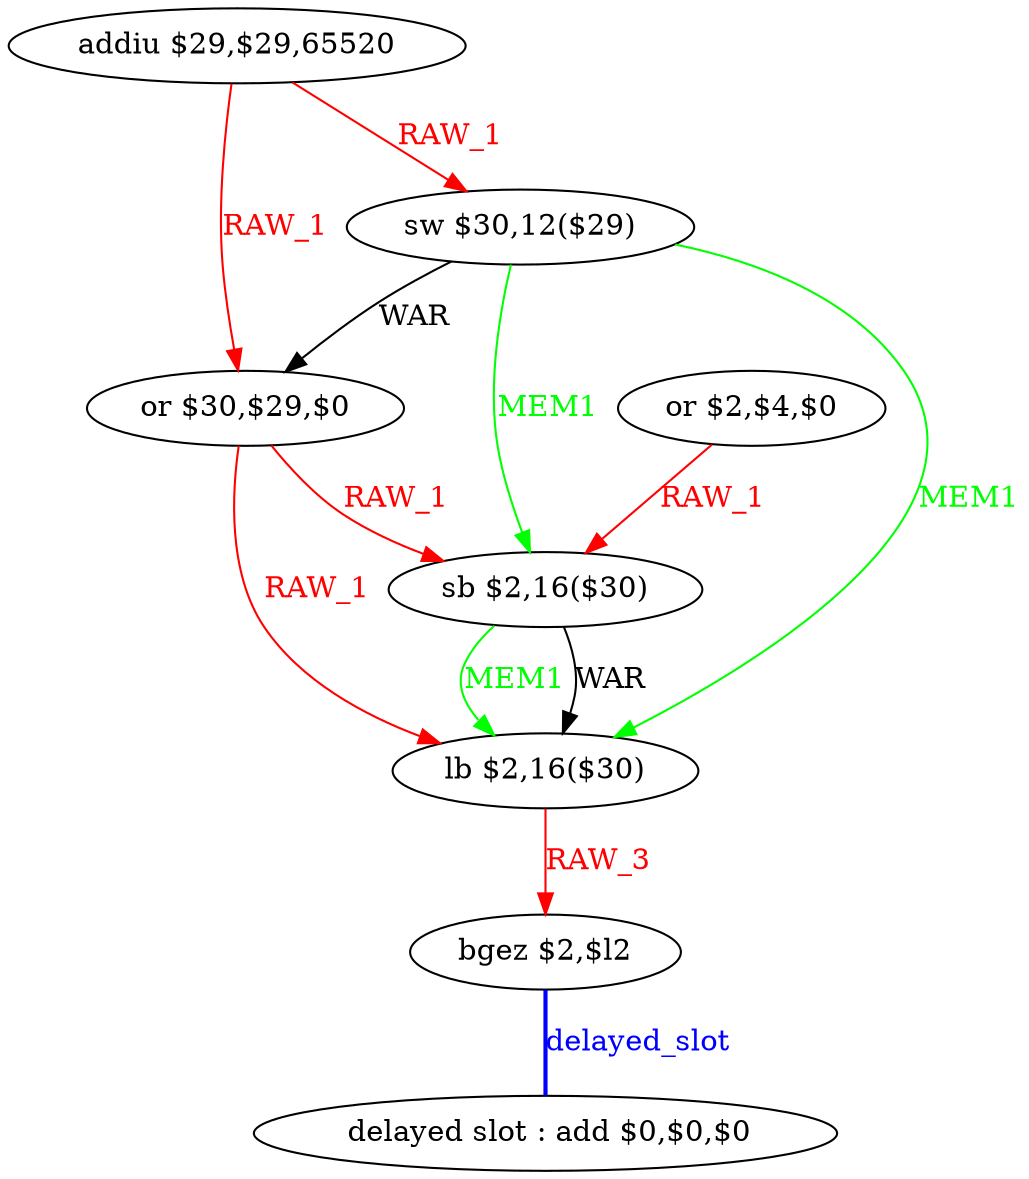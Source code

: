 digraph G1 {
node [shape = ellipse];
i7 [label = " delayed slot : add $0,$0,$0"] ;
i6 ->  i7 [style = bold, dir= none, fontcolor = blue, color = blue, label= "delayed_slot"];
i6 [label = "bgez $2,$l2"] ;
i0 [label = "addiu $29,$29,65520"] ;
i0 ->  i2 [color = red, fontcolor = red, label= "RAW_1"];
i0 ->  i1 [color = red, fontcolor = red, label= "RAW_1"];
i2 [label = "or $30,$29,$0"] ;
i2 ->  i5 [color = red, fontcolor = red, label= "RAW_1"];
i2 ->  i4 [color = red, fontcolor = red, label= "RAW_1"];
i5 [label = "lb $2,16($30)"] ;
i5 ->  i6 [color = red, fontcolor = red, label= "RAW_3"];
i4 [label = "sb $2,16($30)"] ;
i4 ->  i5 [label= "WAR"];
i4 ->  i5 [color = green, fontcolor = green, label= "MEM1"];
i1 [label = "sw $30,12($29)"] ;
i1 ->  i5 [color = green, fontcolor = green, label= "MEM1"];
i1 ->  i4 [color = green, fontcolor = green, label= "MEM1"];
i1 ->  i2 [label= "WAR"];
i3 [label = "or $2,$4,$0"] ;
i3 ->  i4 [color = red, fontcolor = red, label= "RAW_1"];
}
